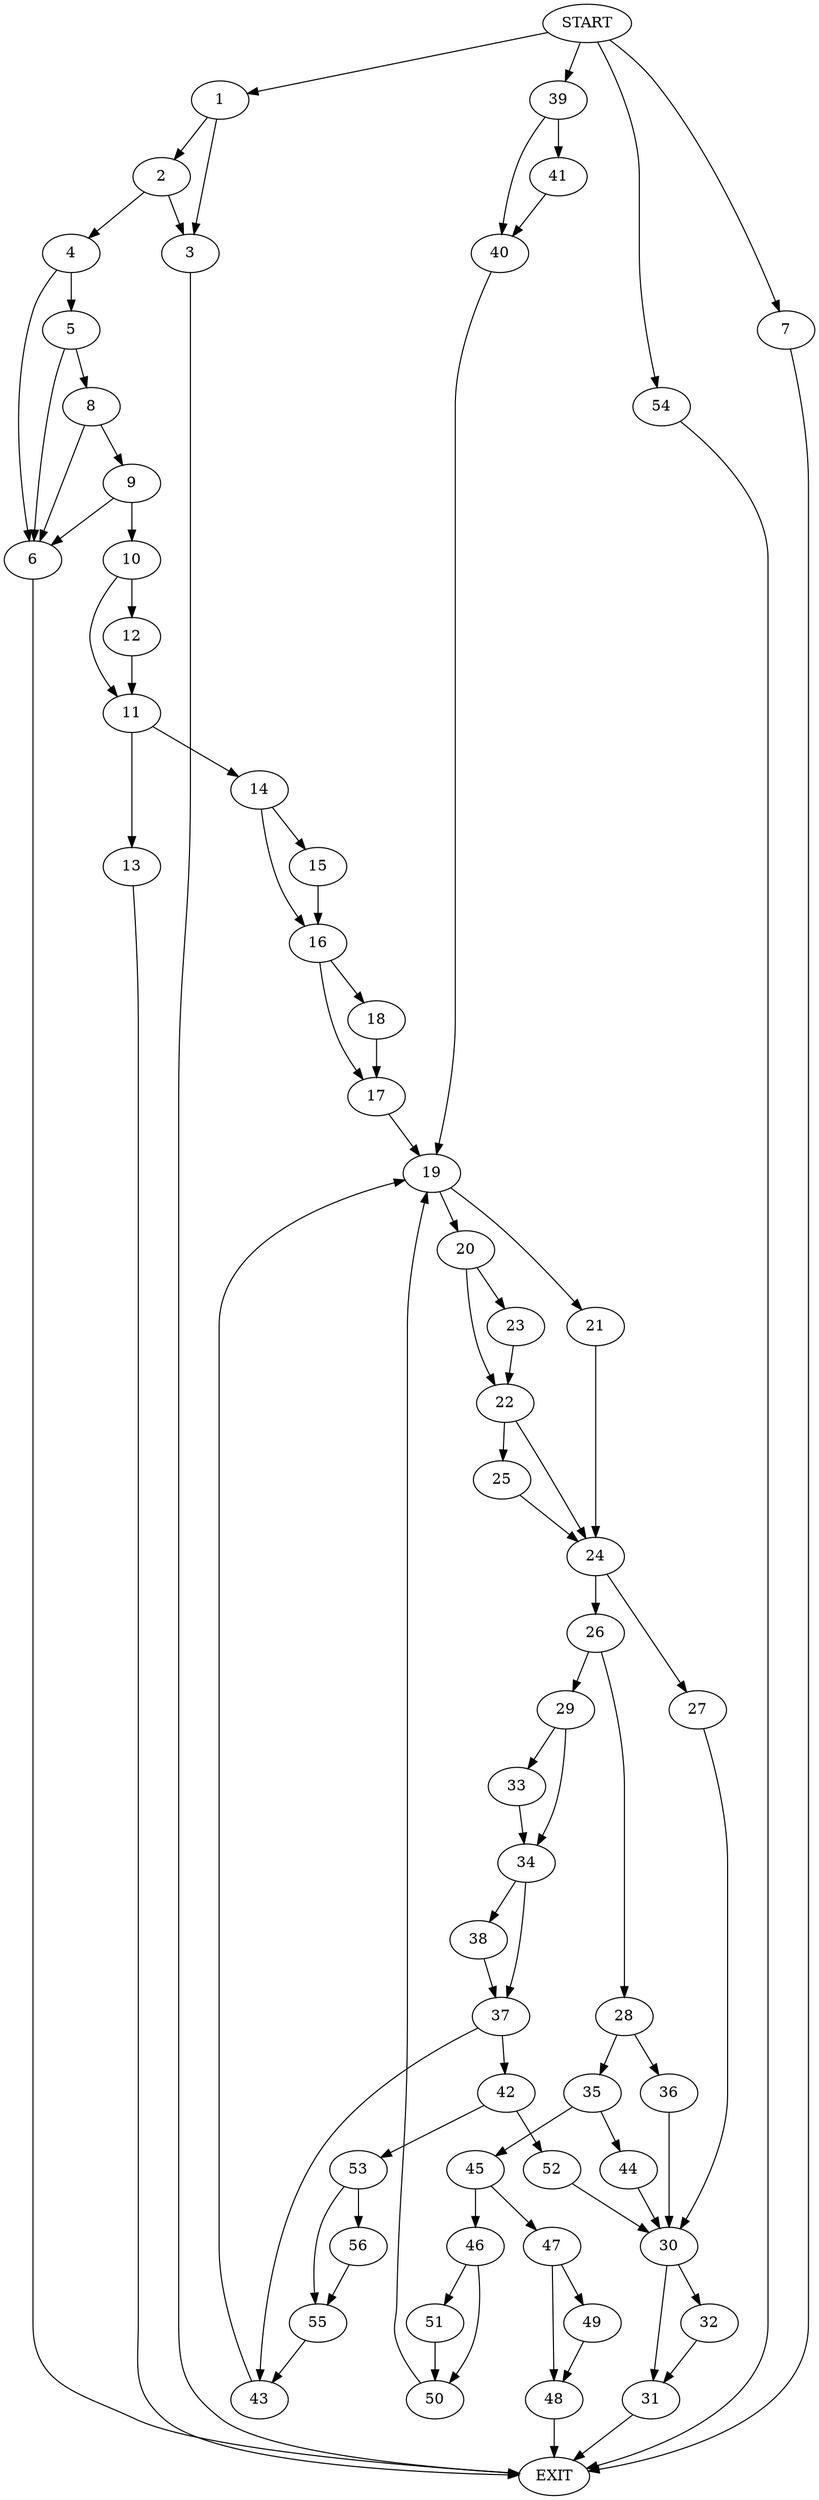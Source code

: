 digraph {
0 [label="START"]
57 [label="EXIT"]
0 -> 1
1 -> 2
1 -> 3
3 -> 57
2 -> 4
2 -> 3
4 -> 5
4 -> 6
0 -> 7
7 -> 57
6 -> 57
5 -> 8
5 -> 6
8 -> 9
8 -> 6
9 -> 10
9 -> 6
10 -> 11
10 -> 12
11 -> 13
11 -> 14
12 -> 11
13 -> 57
14 -> 15
14 -> 16
16 -> 17
16 -> 18
15 -> 16
17 -> 19
18 -> 17
19 -> 20
19 -> 21
20 -> 22
20 -> 23
21 -> 24
23 -> 22
22 -> 25
22 -> 24
25 -> 24
24 -> 26
24 -> 27
26 -> 28
26 -> 29
27 -> 30
30 -> 31
30 -> 32
29 -> 33
29 -> 34
28 -> 35
28 -> 36
34 -> 37
34 -> 38
33 -> 34
0 -> 39
39 -> 40
39 -> 41
40 -> 19
41 -> 40
37 -> 42
37 -> 43
38 -> 37
36 -> 30
35 -> 44
35 -> 45
45 -> 46
45 -> 47
44 -> 30
47 -> 48
47 -> 49
46 -> 50
46 -> 51
49 -> 48
48 -> 57
50 -> 19
51 -> 50
43 -> 19
42 -> 52
42 -> 53
0 -> 54
54 -> 57
53 -> 55
53 -> 56
52 -> 30
56 -> 55
55 -> 43
31 -> 57
32 -> 31
}
